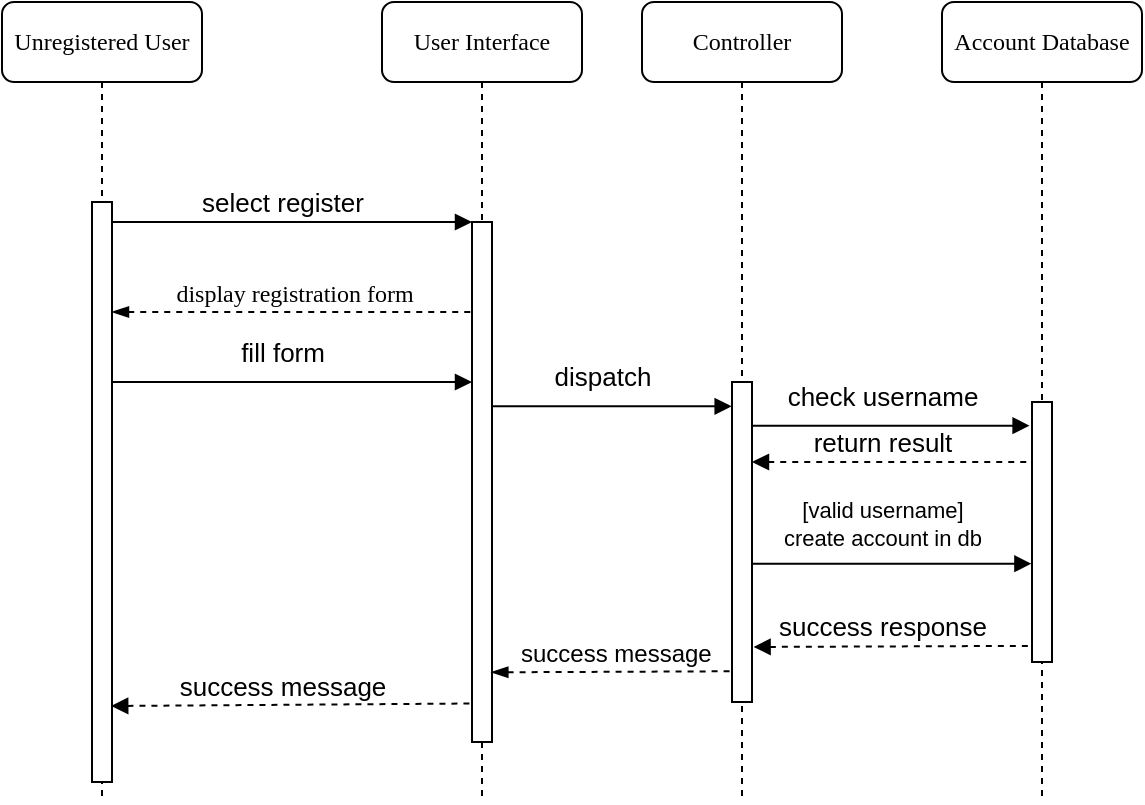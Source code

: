 <mxfile version="13.1.2" type="device"><diagram name="Page-1" id="13e1069c-82ec-6db2-03f1-153e76fe0fe0"><mxGraphModel dx="865" dy="457" grid="1" gridSize="10" guides="1" tooltips="1" connect="1" arrows="1" fold="1" page="1" pageScale="1" pageWidth="1100" pageHeight="850" background="#ffffff" math="0" shadow="0"><root><mxCell id="0"/><mxCell id="1" parent="0"/><mxCell id="7baba1c4bc27f4b0-2" value="User Interface" style="shape=umlLifeline;perimeter=lifelinePerimeter;whiteSpace=wrap;html=1;container=1;collapsible=0;recursiveResize=0;outlineConnect=0;rounded=1;shadow=0;comic=0;labelBackgroundColor=none;strokeWidth=1;fontFamily=Verdana;fontSize=12;align=center;" parent="1" vertex="1"><mxGeometry x="290" y="80" width="100" height="400" as="geometry"/></mxCell><mxCell id="7baba1c4bc27f4b0-10" value="" style="html=1;points=[];perimeter=orthogonalPerimeter;rounded=0;shadow=0;comic=0;labelBackgroundColor=none;strokeWidth=1;fontFamily=Verdana;fontSize=12;align=center;" parent="7baba1c4bc27f4b0-2" vertex="1"><mxGeometry x="45" y="110" width="10" height="260" as="geometry"/></mxCell><mxCell id="7baba1c4bc27f4b0-3" value="Controller" style="shape=umlLifeline;perimeter=lifelinePerimeter;whiteSpace=wrap;html=1;container=1;collapsible=0;recursiveResize=0;outlineConnect=0;rounded=1;shadow=0;comic=0;labelBackgroundColor=none;strokeWidth=1;fontFamily=Verdana;fontSize=12;align=center;" parent="1" vertex="1"><mxGeometry x="420" y="80" width="100" height="400" as="geometry"/></mxCell><mxCell id="7baba1c4bc27f4b0-13" value="" style="html=1;points=[];perimeter=orthogonalPerimeter;rounded=0;shadow=0;comic=0;labelBackgroundColor=none;strokeWidth=1;fontFamily=Verdana;fontSize=12;align=center;" parent="7baba1c4bc27f4b0-3" vertex="1"><mxGeometry x="45" y="190" width="10" height="160" as="geometry"/></mxCell><mxCell id="7baba1c4bc27f4b0-4" value="Account Database" style="shape=umlLifeline;perimeter=lifelinePerimeter;whiteSpace=wrap;html=1;container=1;collapsible=0;recursiveResize=0;outlineConnect=0;rounded=1;shadow=0;comic=0;labelBackgroundColor=none;strokeWidth=1;fontFamily=Verdana;fontSize=12;align=center;" parent="1" vertex="1"><mxGeometry x="570" y="80" width="100" height="400" as="geometry"/></mxCell><mxCell id="7baba1c4bc27f4b0-16" value="" style="html=1;points=[];perimeter=orthogonalPerimeter;rounded=0;shadow=0;comic=0;labelBackgroundColor=none;strokeWidth=1;fontFamily=Verdana;fontSize=12;align=center;" parent="7baba1c4bc27f4b0-4" vertex="1"><mxGeometry x="45" y="200" width="10" height="130" as="geometry"/></mxCell><mxCell id="7baba1c4bc27f4b0-8" value="Unregistered User" style="shape=umlLifeline;perimeter=lifelinePerimeter;whiteSpace=wrap;html=1;container=1;collapsible=0;recursiveResize=0;outlineConnect=0;rounded=1;shadow=0;comic=0;labelBackgroundColor=none;strokeWidth=1;fontFamily=Verdana;fontSize=12;align=center;" parent="1" vertex="1"><mxGeometry x="100" y="80" width="100" height="400" as="geometry"/></mxCell><mxCell id="7baba1c4bc27f4b0-9" value="" style="html=1;points=[];perimeter=orthogonalPerimeter;rounded=0;shadow=0;comic=0;labelBackgroundColor=none;strokeWidth=1;fontFamily=Verdana;fontSize=12;align=center;" parent="7baba1c4bc27f4b0-8" vertex="1"><mxGeometry x="45" y="100" width="10" height="290" as="geometry"/></mxCell><mxCell id="7baba1c4bc27f4b0-11" value="" style="html=1;verticalAlign=bottom;endArrow=block;entryX=0;entryY=0;labelBackgroundColor=none;fontFamily=Verdana;fontSize=12;edgeStyle=elbowEdgeStyle;elbow=vertical;" parent="1" source="7baba1c4bc27f4b0-9" target="7baba1c4bc27f4b0-10" edge="1"><mxGeometry relative="1" as="geometry"><mxPoint x="220" y="190" as="sourcePoint"/></mxGeometry></mxCell><mxCell id="L1vqtvc8E-mCACpmN9yI-1" value="select register" style="edgeLabel;html=1;align=center;verticalAlign=middle;resizable=0;points=[];fontSize=13;" parent="7baba1c4bc27f4b0-11" vertex="1" connectable="0"><mxGeometry y="35" relative="1" as="geometry"><mxPoint x="-5" y="25" as="offset"/></mxGeometry></mxCell><mxCell id="L1vqtvc8E-mCACpmN9yI-2" value="display registration form" style="html=1;verticalAlign=bottom;endArrow=none;entryX=0.14;entryY=0.173;labelBackgroundColor=none;fontFamily=Verdana;fontSize=12;elbow=vertical;endFill=0;startArrow=blockThin;startFill=1;entryDx=0;entryDy=0;entryPerimeter=0;dashed=1;" parent="1" source="7baba1c4bc27f4b0-9" target="7baba1c4bc27f4b0-10" edge="1"><mxGeometry relative="1" as="geometry"><mxPoint x="170" y="220" as="sourcePoint"/><mxPoint x="290" y="219.0" as="targetPoint"/></mxGeometry></mxCell><mxCell id="L1vqtvc8E-mCACpmN9yI-3" value="" style="html=1;verticalAlign=bottom;endArrow=block;labelBackgroundColor=none;fontFamily=Verdana;fontSize=12;edgeStyle=elbowEdgeStyle;elbow=vertical;" parent="1" source="7baba1c4bc27f4b0-9" target="7baba1c4bc27f4b0-10" edge="1"><mxGeometry relative="1" as="geometry"><mxPoint x="160" y="250" as="sourcePoint"/><mxPoint x="280" y="250" as="targetPoint"/><Array as="points"><mxPoint x="190" y="270"/><mxPoint x="200" y="250"/><mxPoint x="210" y="280"/></Array></mxGeometry></mxCell><mxCell id="L1vqtvc8E-mCACpmN9yI-4" value="fill form" style="edgeLabel;html=1;align=center;verticalAlign=middle;resizable=0;points=[];fontSize=13;" parent="L1vqtvc8E-mCACpmN9yI-3" vertex="1" connectable="0"><mxGeometry y="35" relative="1" as="geometry"><mxPoint x="-5" y="20" as="offset"/></mxGeometry></mxCell><mxCell id="L1vqtvc8E-mCACpmN9yI-5" value="" style="html=1;verticalAlign=bottom;endArrow=block;labelBackgroundColor=none;fontFamily=Verdana;fontSize=12;elbow=vertical;entryX=-0.017;entryY=0.076;entryDx=0;entryDy=0;entryPerimeter=0;" parent="1" source="7baba1c4bc27f4b0-10" target="7baba1c4bc27f4b0-13" edge="1"><mxGeometry relative="1" as="geometry"><mxPoint x="340" y="300" as="sourcePoint"/><mxPoint x="450" y="280" as="targetPoint"/></mxGeometry></mxCell><mxCell id="L1vqtvc8E-mCACpmN9yI-6" value="dispatch" style="edgeLabel;html=1;align=center;verticalAlign=middle;resizable=0;points=[];fontSize=13;" parent="L1vqtvc8E-mCACpmN9yI-5" vertex="1" connectable="0"><mxGeometry y="35" relative="1" as="geometry"><mxPoint x="-5" y="20" as="offset"/></mxGeometry></mxCell><mxCell id="L1vqtvc8E-mCACpmN9yI-11" value="" style="html=1;verticalAlign=bottom;endArrow=block;labelBackgroundColor=none;fontFamily=Verdana;fontSize=12;elbow=vertical;rounded=0;entryX=-0.12;entryY=0.091;entryDx=0;entryDy=0;entryPerimeter=0;" parent="1" source="7baba1c4bc27f4b0-13" target="7baba1c4bc27f4b0-16" edge="1"><mxGeometry relative="1" as="geometry"><mxPoint x="480" y="310.5" as="sourcePoint"/><mxPoint x="670" y="290" as="targetPoint"/></mxGeometry></mxCell><mxCell id="L1vqtvc8E-mCACpmN9yI-12" value="check username" style="edgeLabel;html=1;align=center;verticalAlign=middle;resizable=0;points=[];fontSize=13;" parent="L1vqtvc8E-mCACpmN9yI-11" vertex="1" connectable="0"><mxGeometry y="35" relative="1" as="geometry"><mxPoint x="-5" y="20" as="offset"/></mxGeometry></mxCell><mxCell id="L1vqtvc8E-mCACpmN9yI-17" value="" style="html=1;verticalAlign=bottom;endArrow=block;labelBackgroundColor=none;fontFamily=Verdana;fontSize=12;elbow=vertical;rounded=0;entryX=-0.029;entryY=0.622;entryDx=0;entryDy=0;entryPerimeter=0;" parent="1" source="7baba1c4bc27f4b0-13" target="7baba1c4bc27f4b0-16" edge="1"><mxGeometry relative="1" as="geometry"><mxPoint x="480" y="360" as="sourcePoint"/><mxPoint x="670" y="360" as="targetPoint"/></mxGeometry></mxCell><mxCell id="L1vqtvc8E-mCACpmN9yI-18" value="[valid username]&lt;br style=&quot;font-size: 11px;&quot;&gt;create account in db" style="edgeLabel;html=1;align=center;verticalAlign=middle;resizable=0;points=[];fontSize=11;" parent="L1vqtvc8E-mCACpmN9yI-17" vertex="1" connectable="0"><mxGeometry y="35" relative="1" as="geometry"><mxPoint x="-5" y="15" as="offset"/></mxGeometry></mxCell><mxCell id="L1vqtvc8E-mCACpmN9yI-22" value="" style="html=1;verticalAlign=bottom;endArrow=none;labelBackgroundColor=none;fontFamily=Verdana;fontSize=12;elbow=vertical;rounded=0;endFill=0;startArrow=block;startFill=1;dashed=1;exitX=1.08;exitY=0.828;exitDx=0;exitDy=0;exitPerimeter=0;entryX=-0.166;entryY=0.938;entryDx=0;entryDy=0;entryPerimeter=0;" parent="1" source="7baba1c4bc27f4b0-13" target="7baba1c4bc27f4b0-16" edge="1"><mxGeometry relative="1" as="geometry"><mxPoint x="500" y="400" as="sourcePoint"/><mxPoint x="686" y="390" as="targetPoint"/></mxGeometry></mxCell><mxCell id="L1vqtvc8E-mCACpmN9yI-23" value="success response" style="edgeLabel;html=1;align=center;verticalAlign=middle;resizable=0;points=[];fontSize=13;" parent="L1vqtvc8E-mCACpmN9yI-22" vertex="1" connectable="0"><mxGeometry y="35" relative="1" as="geometry"><mxPoint x="-5" y="25" as="offset"/></mxGeometry></mxCell><mxCell id="L1vqtvc8E-mCACpmN9yI-28" value="" style="html=1;verticalAlign=bottom;endArrow=none;labelBackgroundColor=none;fontFamily=Verdana;fontSize=12;elbow=vertical;rounded=0;endFill=0;startArrow=block;startFill=1;dashed=1;exitX=0.96;exitY=0.869;exitDx=0;exitDy=0;exitPerimeter=0;entryX=-0.088;entryY=0.926;entryDx=0;entryDy=0;entryPerimeter=0;" parent="1" source="7baba1c4bc27f4b0-9" target="7baba1c4bc27f4b0-10" edge="1"><mxGeometry relative="1" as="geometry"><mxPoint x="169.997" y="424.53" as="sourcePoint"/><mxPoint x="320" y="432" as="targetPoint"/></mxGeometry></mxCell><mxCell id="L1vqtvc8E-mCACpmN9yI-29" value="success message" style="edgeLabel;html=1;align=center;verticalAlign=middle;resizable=0;points=[];fontSize=13;" parent="L1vqtvc8E-mCACpmN9yI-28" vertex="1" connectable="0"><mxGeometry y="35" relative="1" as="geometry"><mxPoint x="-5" y="25" as="offset"/></mxGeometry></mxCell><mxCell id="XJ_09lImqooBg8nwvZvY-3" value="&lt;span style=&quot;font-family: &amp;#34;helvetica&amp;#34; ; background-color: rgb(255 , 255 , 255)&quot;&gt;&amp;nbsp;success message&lt;/span&gt;" style="html=1;verticalAlign=bottom;endArrow=none;entryX=0.032;entryY=0.904;labelBackgroundColor=none;fontFamily=Verdana;fontSize=12;elbow=vertical;endFill=0;startArrow=blockThin;startFill=1;entryDx=0;entryDy=0;entryPerimeter=0;dashed=1;exitX=0.968;exitY=0.866;exitDx=0;exitDy=0;exitPerimeter=0;" parent="1" source="7baba1c4bc27f4b0-10" target="7baba1c4bc27f4b0-13" edge="1"><mxGeometry relative="1" as="geometry"><mxPoint x="350" y="400" as="sourcePoint"/><mxPoint x="491.4" y="380.01" as="targetPoint"/></mxGeometry></mxCell><mxCell id="eP_HiOrtkQoRFufaG9hR-1" value="" style="html=1;verticalAlign=bottom;endArrow=none;labelBackgroundColor=none;fontFamily=Verdana;fontSize=12;elbow=vertical;rounded=0;endFill=0;startArrow=block;startFill=1;dashed=1;entryX=-0.074;entryY=0.231;entryDx=0;entryDy=0;entryPerimeter=0;" edge="1" parent="1" target="7baba1c4bc27f4b0-16"><mxGeometry relative="1" as="geometry"><mxPoint x="475" y="310" as="sourcePoint"/><mxPoint x="610" y="310" as="targetPoint"/></mxGeometry></mxCell><mxCell id="eP_HiOrtkQoRFufaG9hR-2" value="return result" style="edgeLabel;html=1;align=center;verticalAlign=middle;resizable=0;points=[];fontSize=13;" vertex="1" connectable="0" parent="eP_HiOrtkQoRFufaG9hR-1"><mxGeometry y="35" relative="1" as="geometry"><mxPoint x="-5" y="25" as="offset"/></mxGeometry></mxCell></root></mxGraphModel></diagram></mxfile>